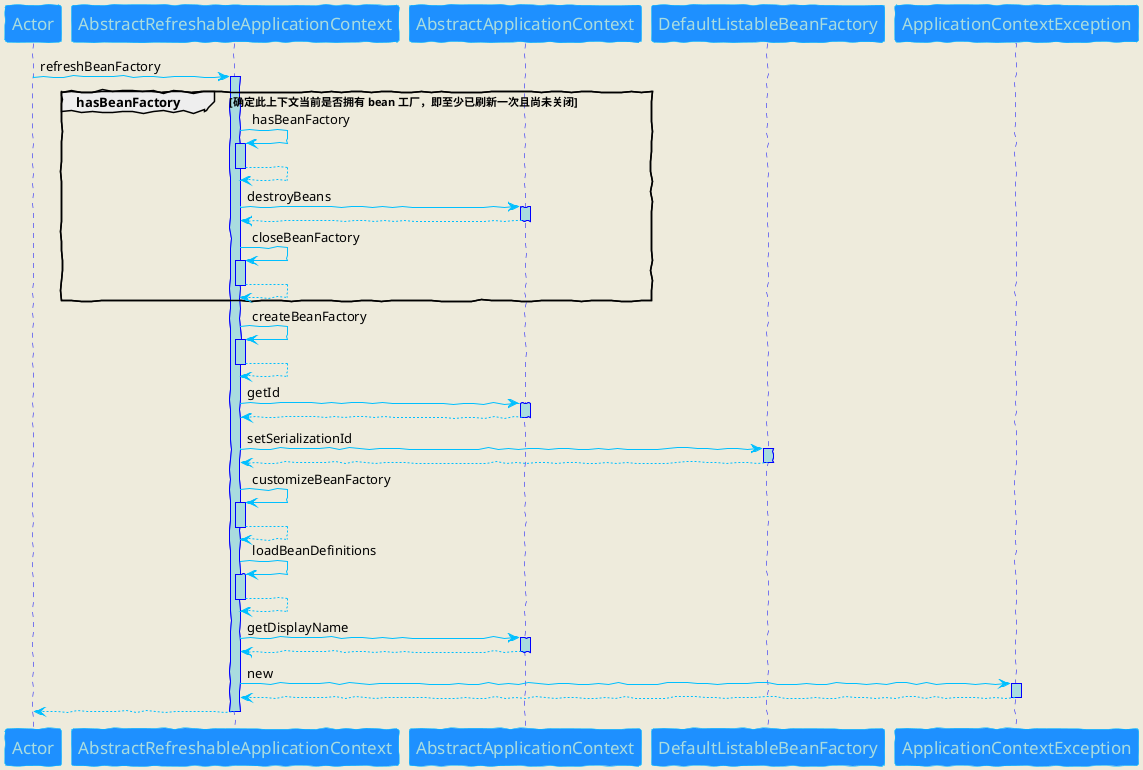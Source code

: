 @startuml
skinparam backgroundColor #EEEBDC
skinparam handwritten true

skinparam sequence {
ArrowColor DeepSkyBlue
ActorBorderColor DeepSkyBlue
LifeLineBorderColor blue
LifeLineBackgroundColor #A9DCDF

ParticipantBorderColor DeepSkyBlue
ParticipantBackgroundColor DodgerBlue
ParticipantFontName Impact
ParticipantFontSize 17
ParticipantFontColor #A9DCDF

ActorBackgroundColor aqua
ActorFontColor DeepSkyBlue
ActorFontSize 17
ActorFontName Aapex
}
participant Actor
Actor -> AbstractRefreshableApplicationContext : refreshBeanFactory
group hasBeanFactory [确定此上下文当前是否拥有 bean 工厂，即至少已刷新一次且尚未关闭]
activate AbstractRefreshableApplicationContext
AbstractRefreshableApplicationContext -> AbstractRefreshableApplicationContext : hasBeanFactory
activate AbstractRefreshableApplicationContext
AbstractRefreshableApplicationContext --> AbstractRefreshableApplicationContext
deactivate AbstractRefreshableApplicationContext
AbstractRefreshableApplicationContext -> AbstractApplicationContext : destroyBeans
activate AbstractApplicationContext
AbstractApplicationContext --> AbstractRefreshableApplicationContext
deactivate AbstractApplicationContext
AbstractRefreshableApplicationContext -> AbstractRefreshableApplicationContext : closeBeanFactory
activate AbstractRefreshableApplicationContext
AbstractRefreshableApplicationContext --> AbstractRefreshableApplicationContext
deactivate AbstractRefreshableApplicationContext
end
AbstractRefreshableApplicationContext -> AbstractRefreshableApplicationContext : createBeanFactory
activate AbstractRefreshableApplicationContext
AbstractRefreshableApplicationContext --> AbstractRefreshableApplicationContext
deactivate AbstractRefreshableApplicationContext
AbstractRefreshableApplicationContext -> AbstractApplicationContext : getId
activate AbstractApplicationContext
AbstractApplicationContext --> AbstractRefreshableApplicationContext
deactivate AbstractApplicationContext
AbstractRefreshableApplicationContext -> DefaultListableBeanFactory : setSerializationId
activate DefaultListableBeanFactory
DefaultListableBeanFactory --> AbstractRefreshableApplicationContext
deactivate DefaultListableBeanFactory
AbstractRefreshableApplicationContext -> AbstractRefreshableApplicationContext : customizeBeanFactory
activate AbstractRefreshableApplicationContext
AbstractRefreshableApplicationContext --> AbstractRefreshableApplicationContext
deactivate AbstractRefreshableApplicationContext
AbstractRefreshableApplicationContext -> AbstractRefreshableApplicationContext : loadBeanDefinitions
activate AbstractRefreshableApplicationContext
AbstractRefreshableApplicationContext --> AbstractRefreshableApplicationContext
deactivate AbstractRefreshableApplicationContext
AbstractRefreshableApplicationContext -> AbstractApplicationContext : getDisplayName
activate AbstractApplicationContext
AbstractApplicationContext --> AbstractRefreshableApplicationContext
deactivate AbstractApplicationContext
AbstractRefreshableApplicationContext -> ApplicationContextException : new
activate ApplicationContextException
ApplicationContextException --> AbstractRefreshableApplicationContext
deactivate ApplicationContextException
return
@enduml